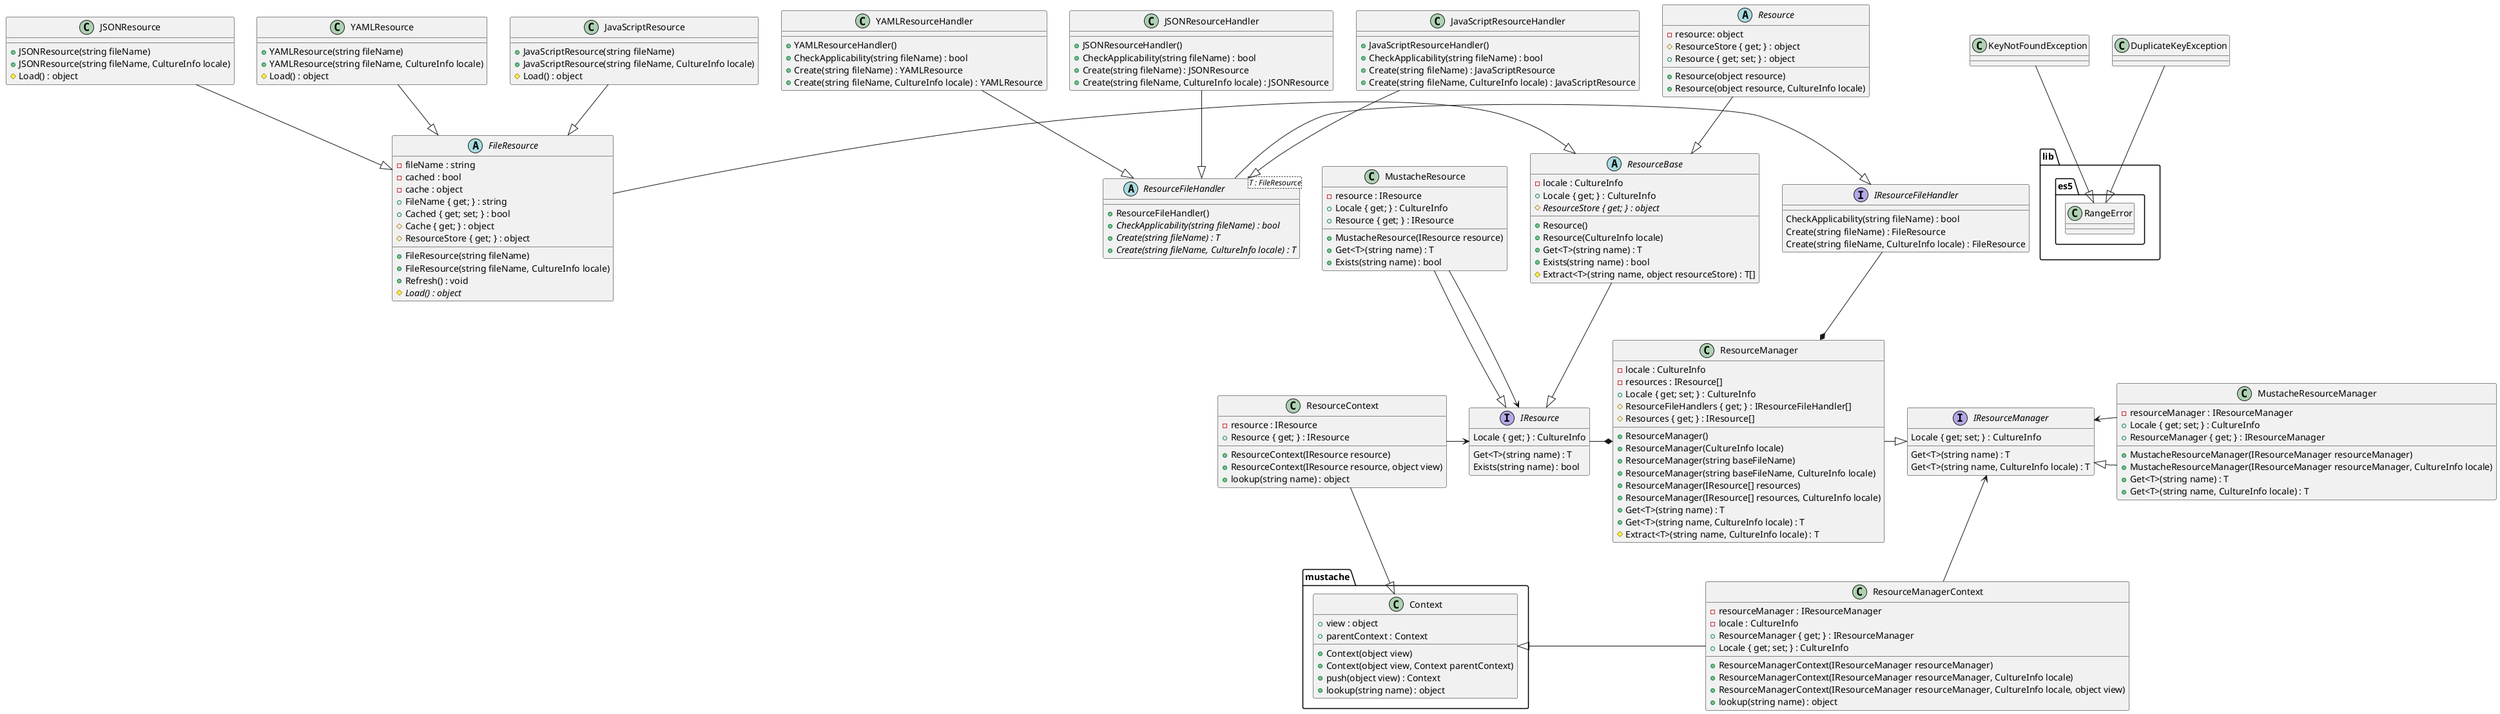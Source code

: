 @startuml ResourceManager.js
package lib.es5
{
    class RangeError
    {
    }
}

package mustache
{
    class Context
    {
        + view : object
        + parentContext : Context
        + Context(object view)
        + Context(object view, Context parentContext)
        + push(object view) : Context
        + lookup(string name) : object
    }
}

KeyNotFoundException --|> RangeError

class KeyNotFoundException
{
}

DuplicateKeyException --|> RangeError

class DuplicateKeyException
{
}

interface IResource
{
    Locale { get; } : CultureInfo
    Get<T>(string name) : T
    Exists(string name) : bool
}

ResourceBase --|> IResource

abstract class ResourceBase
{
    - locale : CultureInfo
    + Resource()
    + Resource(CultureInfo locale)
    + Locale { get; } : CultureInfo
    # {abstract} ResourceStore { get; } : object
    + Get<T>(string name) : T
    + Exists(string name) : bool
    # Extract<T>(string name, object resourceStore) : T[]
}

Resource --|> ResourceBase

abstract class Resource
{
    - resource: object
    + Resource(object resource)
    + Resource(object resource, CultureInfo locale)
    # ResourceStore { get; } : object
    + Resource { get; set; } : object
}

FileResource -|> ResourceBase

abstract class FileResource
{
    - fileName : string
    - cached : bool
    - cache : object
    + FileResource(string fileName)
    + FileResource(string fileName, CultureInfo locale)
    + FileName { get; } : string
    + Cached { get; set; } : bool
    # Cache { get; } : object
    # ResourceStore { get; } : object
    + Refresh() : void
    # {abstract} Load() : object
}

JSONResource --|> FileResource

class JSONResource
{
    + JSONResource(string fileName)
    + JSONResource(string fileName, CultureInfo locale)
    # Load() : object
}

YAMLResource --|> FileResource

class YAMLResource
{
    + YAMLResource(string fileName)
    + YAMLResource(string fileName, CultureInfo locale)
    # Load() : object
}

JavaScriptResource --|> FileResource

class JavaScriptResource
{
    + JavaScriptResource(string fileName)
    + JavaScriptResource(string fileName, CultureInfo locale)
    # Load() : object
}

interface IResourceFileHandler
{
    CheckApplicability(string fileName) : bool
    Create(string fileName) : FileResource
    Create(string fileName, CultureInfo locale) : FileResource
}

ResourceFileHandler -|> IResourceFileHandler

abstract class ResourceFileHandler<T : FileResource>
{
    + ResourceFileHandler()
    + {abstract} CheckApplicability(string fileName) : bool
    + {abstract} Create(string fileName) : T
    + {abstract} Create(string fileName, CultureInfo locale) : T
}

YAMLResourceHandler --|> ResourceFileHandler

class YAMLResourceHandler
{
    + YAMLResourceHandler()
    + CheckApplicability(string fileName) : bool
    + Create(string fileName) : YAMLResource
    + Create(string fileName, CultureInfo locale) : YAMLResource
}

JSONResourceHandler --|> ResourceFileHandler

class JSONResourceHandler
{
    + JSONResourceHandler()
    + CheckApplicability(string fileName) : bool
    + Create(string fileName) : JSONResource
    + Create(string fileName, CultureInfo locale) : JSONResource
}

JavaScriptResourceHandler --|> ResourceFileHandler

class JavaScriptResourceHandler
{
    + JavaScriptResourceHandler()
    + CheckApplicability(string fileName) : bool
    + Create(string fileName) : JavaScriptResource
    + Create(string fileName, CultureInfo locale) : JavaScriptResource
}

interface IResourceManager
{
    Locale { get; set; } : CultureInfo
    Get<T>(string name) : T
    Get<T>(string name, CultureInfo locale) : T
}

ResourceManager -|> IResourceManager
IResource -* ResourceManager
IResourceFileHandler --* ResourceManager

class ResourceManager
{
    - locale : CultureInfo
    - resources : IResource[]
    + ResourceManager()
    + ResourceManager(CultureInfo locale)
    + ResourceManager(string baseFileName)
    + ResourceManager(string baseFileName, CultureInfo locale)
    + ResourceManager(IResource[] resources)
    + ResourceManager(IResource[] resources, CultureInfo locale)
    + Locale { get; set; } : CultureInfo
    # ResourceFileHandlers { get; } : IResourceFileHandler[]
    # Resources { get; } : IResource[]
    + Get<T>(string name) : T
    + Get<T>(string name, CultureInfo locale) : T
    # Extract<T>(string name, CultureInfo locale) : T
}

ResourceContext --|> Context
ResourceContext -> IResource

class ResourceContext
{
    - resource : IResource
    + ResourceContext(IResource resource)
    + ResourceContext(IResource resource, object view)
    + Resource { get; } : IResource
    + lookup(string name) : object
}

Context <|- ResourceManagerContext
IResourceManager <-- ResourceManagerContext

class ResourceManagerContext
{
    - resourceManager : IResourceManager
    - locale : CultureInfo
    + ResourceManagerContext(IResourceManager resourceManager)
    + ResourceManagerContext(IResourceManager resourceManager, CultureInfo locale)
    + ResourceManagerContext(IResourceManager resourceManager, CultureInfo locale, object view)
    + ResourceManager { get; } : IResourceManager
    + Locale { get; set; } : CultureInfo
    + lookup(string name) : object
}

MustacheResource --|> IResource
MustacheResource --> IResource

class MustacheResource
{
    - resource : IResource
    + MustacheResource(IResource resource)
    + Locale { get; } : CultureInfo
    + Resource { get; } : IResource
    + Get<T>(string name) : T
    + Exists(string name) : bool
}

IResourceManager <|- MustacheResourceManager
IResourceManager <- MustacheResourceManager

class MustacheResourceManager
{
    - resourceManager : IResourceManager
    + MustacheResourceManager(IResourceManager resourceManager)
    + MustacheResourceManager(IResourceManager resourceManager, CultureInfo locale)
    + Locale { get; set; } : CultureInfo
    + ResourceManager { get; } : IResourceManager
    + Get<T>(string name) : T
    + Get<T>(string name, CultureInfo locale) : T
}
@enduml